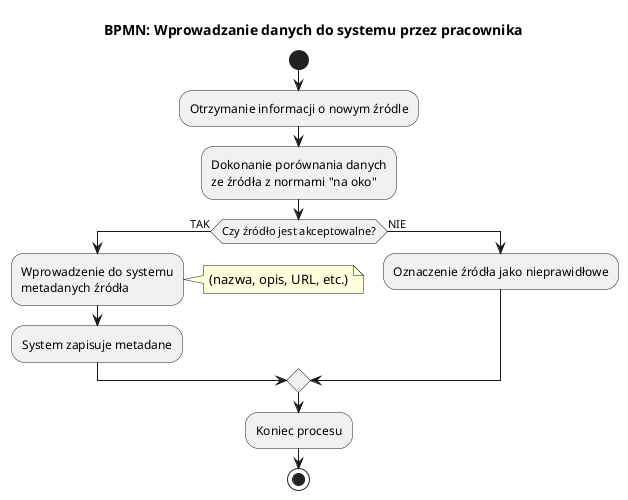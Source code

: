 @startuml
title BPMN: Wprowadzanie danych do systemu przez pracownika

|Pracownik|
start
:Otrzymanie informacji o nowym źródle;
:Dokonanie porównania danych\nze źródła z normami "na oko";
if (Czy źródło jest akceptowalne?) then (TAK)
  :Wprowadzenie do systemu\nmetadanych źródła;
  note right: (nazwa, opis, URL, etc.)
  :System zapisuje metadane;
else (NIE)
  :Oznaczenie źródła jako nieprawidłowe;
endif
:Koniec procesu;
stop
@enduml